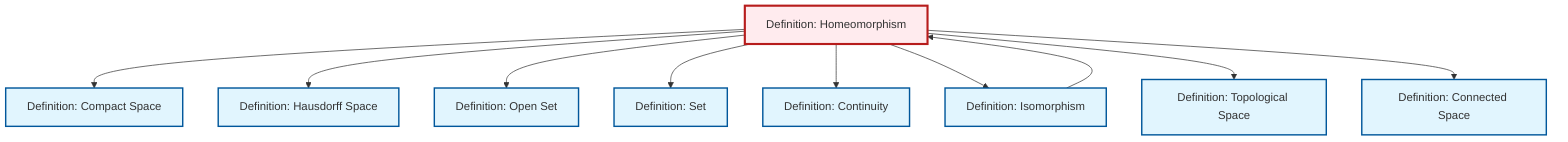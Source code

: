 graph TD
    classDef definition fill:#e1f5fe,stroke:#01579b,stroke-width:2px
    classDef theorem fill:#f3e5f5,stroke:#4a148c,stroke-width:2px
    classDef axiom fill:#fff3e0,stroke:#e65100,stroke-width:2px
    classDef example fill:#e8f5e9,stroke:#1b5e20,stroke-width:2px
    classDef current fill:#ffebee,stroke:#b71c1c,stroke-width:3px
    def-compact["Definition: Compact Space"]:::definition
    def-continuity["Definition: Continuity"]:::definition
    def-homeomorphism["Definition: Homeomorphism"]:::definition
    def-set["Definition: Set"]:::definition
    def-hausdorff["Definition: Hausdorff Space"]:::definition
    def-connected["Definition: Connected Space"]:::definition
    def-topological-space["Definition: Topological Space"]:::definition
    def-isomorphism["Definition: Isomorphism"]:::definition
    def-open-set["Definition: Open Set"]:::definition
    def-homeomorphism --> def-compact
    def-homeomorphism --> def-hausdorff
    def-homeomorphism --> def-open-set
    def-homeomorphism --> def-set
    def-isomorphism --> def-homeomorphism
    def-homeomorphism --> def-continuity
    def-homeomorphism --> def-isomorphism
    def-homeomorphism --> def-topological-space
    def-homeomorphism --> def-connected
    class def-homeomorphism current